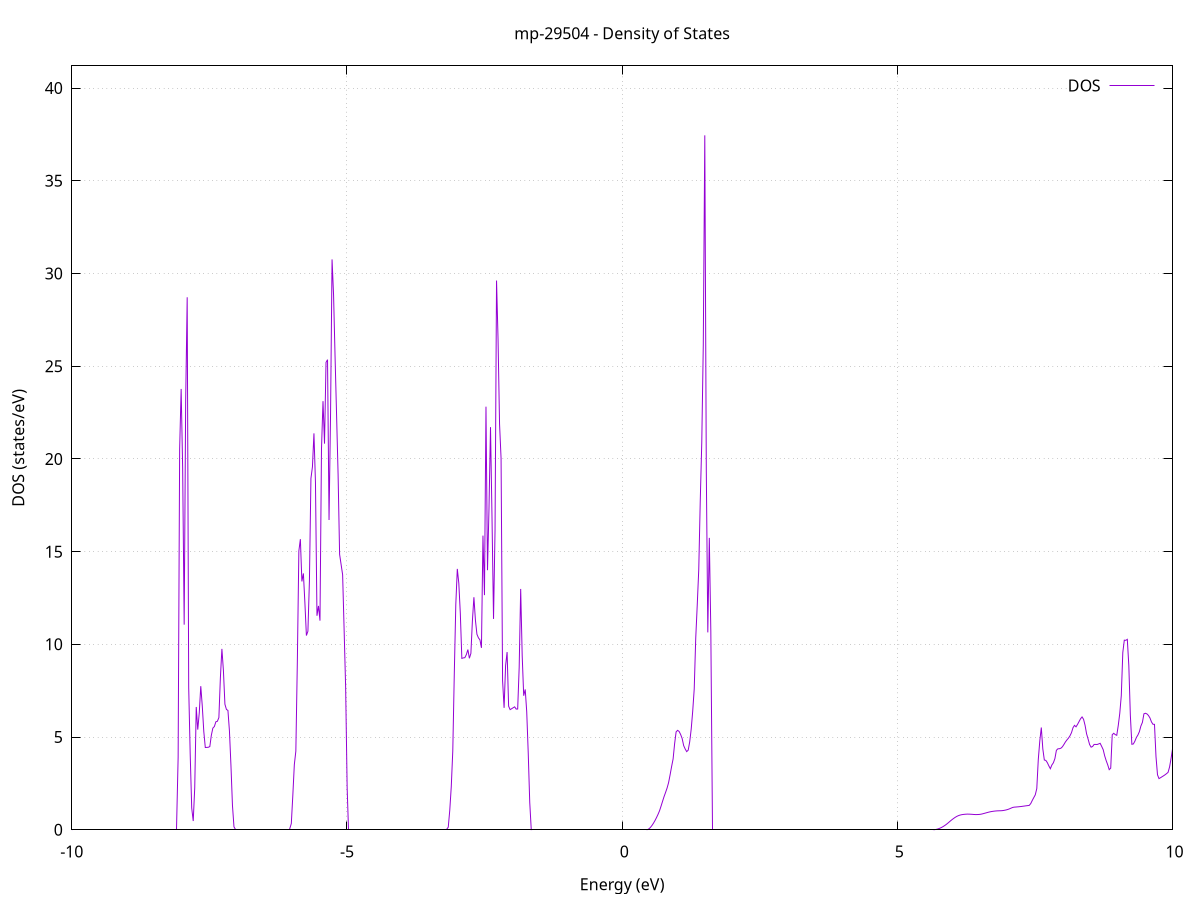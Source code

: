 set title 'mp-29504 - Density of States'
set xlabel 'Energy (eV)'
set ylabel 'DOS (states/eV)'
set grid
set xrange [-10:10]
set yrange [0:41.199]
set xzeroaxis lt -1
set terminal png size 800,600
set output 'mp-29504_dos_gnuplot.png'
plot '-' using 1:2 with lines title 'DOS'
-27.261300 0.000000
-27.233900 0.000000
-27.206500 0.000000
-27.179100 0.000000
-27.151700 0.000000
-27.124200 0.000000
-27.096800 0.000000
-27.069400 0.000000
-27.042000 0.000000
-27.014600 0.000000
-26.987100 0.000000
-26.959700 0.000000
-26.932300 0.000000
-26.904900 0.000000
-26.877500 0.000000
-26.850000 0.000000
-26.822600 0.000000
-26.795200 0.000000
-26.767800 0.000000
-26.740400 0.000000
-26.713000 0.000000
-26.685500 0.000000
-26.658100 0.000000
-26.630700 0.000000
-26.603300 0.000000
-26.575900 0.000000
-26.548400 0.000000
-26.521000 0.000000
-26.493600 0.000000
-26.466200 0.000000
-26.438800 0.000000
-26.411300 0.000000
-26.383900 0.000000
-26.356500 0.000000
-26.329100 0.000000
-26.301700 0.000000
-26.274200 0.000000
-26.246800 0.000000
-26.219400 0.000000
-26.192000 0.000000
-26.164600 0.000000
-26.137100 0.000000
-26.109700 0.000000
-26.082300 0.000000
-26.054900 0.000000
-26.027500 0.000000
-26.000000 0.000000
-25.972600 0.000000
-25.945200 0.000000
-25.917800 0.000000
-25.890400 0.000000
-25.862900 0.000000
-25.835500 0.000000
-25.808100 0.000000
-25.780700 0.000000
-25.753300 0.000000
-25.725800 0.000000
-25.698400 0.000000
-25.671000 0.000000
-25.643600 0.000000
-25.616200 0.000000
-25.588800 0.000000
-25.561300 0.000000
-25.533900 0.000000
-25.506500 0.000000
-25.479100 0.000000
-25.451700 0.000000
-25.424200 0.000000
-25.396800 0.000000
-25.369400 0.000000
-25.342000 0.000000
-25.314600 0.000000
-25.287100 0.000000
-25.259700 0.000000
-25.232300 0.000000
-25.204900 0.000000
-25.177500 0.000000
-25.150000 0.000000
-25.122600 0.000000
-25.095200 0.000000
-25.067800 0.000000
-25.040400 0.000000
-25.012900 0.000000
-24.985500 0.000000
-24.958100 0.000000
-24.930700 0.000000
-24.903300 0.000000
-24.875800 0.000000
-24.848400 0.000000
-24.821000 0.000000
-24.793600 0.000000
-24.766200 0.407800
-24.738700 28.800700
-24.711300 38.440000
-24.683900 45.763000
-24.656500 110.492500
-24.629100 29.122000
-24.601700 0.000000
-24.574200 0.000000
-24.546800 0.000000
-24.519400 0.000000
-24.492000 0.000000
-24.464600 0.000000
-24.437100 0.000000
-24.409700 0.000000
-24.382300 0.000000
-24.354900 0.000000
-24.327500 0.000000
-24.300000 0.000000
-24.272600 0.000000
-24.245200 0.000000
-24.217800 0.000000
-24.190400 0.000000
-24.162900 0.000000
-24.135500 0.000000
-24.108100 0.000000
-24.080700 0.000000
-24.053300 0.000000
-24.025800 0.000000
-23.998400 0.000000
-23.971000 0.000000
-23.943600 0.000000
-23.916200 0.000000
-23.888700 0.000000
-23.861300 0.000000
-23.833900 0.000000
-23.806500 0.000000
-23.779100 0.000000
-23.751600 0.000000
-23.724200 0.000000
-23.696800 0.000000
-23.669400 0.000000
-23.642000 0.000000
-23.614600 0.000000
-23.587100 0.000000
-23.559700 0.000000
-23.532300 0.000000
-23.504900 0.000000
-23.477500 0.000000
-23.450000 0.000000
-23.422600 0.000000
-23.395200 0.000000
-23.367800 0.000000
-23.340400 0.000000
-23.312900 0.000000
-23.285500 0.000000
-23.258100 0.000000
-23.230700 0.000000
-23.203300 0.000000
-23.175800 0.000000
-23.148400 0.000000
-23.121000 0.000000
-23.093600 0.000000
-23.066200 0.000000
-23.038700 0.000000
-23.011300 0.000000
-22.983900 0.000000
-22.956500 0.000000
-22.929100 0.000000
-22.901600 0.000000
-22.874200 0.000000
-22.846800 0.000000
-22.819400 0.000000
-22.792000 0.000000
-22.764500 0.000000
-22.737100 0.000000
-22.709700 0.000000
-22.682300 0.000000
-22.654900 0.000000
-22.627400 0.000000
-22.600000 0.000000
-22.572600 0.000000
-22.545200 0.000000
-22.517800 0.000000
-22.490400 0.000000
-22.462900 0.000000
-22.435500 0.000000
-22.408100 0.000000
-22.380700 0.000000
-22.353300 0.000000
-22.325800 0.000000
-22.298400 0.000000
-22.271000 0.000000
-22.243600 0.000000
-22.216200 0.000000
-22.188700 0.000000
-22.161300 0.000000
-22.133900 0.000000
-22.106500 0.000000
-22.079100 0.000000
-22.051600 0.000000
-22.024200 0.000000
-21.996800 0.000000
-21.969400 0.000000
-21.942000 0.000000
-21.914500 0.000000
-21.887100 0.000000
-21.859700 0.000000
-21.832300 0.000000
-21.804900 0.000000
-21.777400 0.000000
-21.750000 0.000000
-21.722600 0.000000
-21.695200 0.000000
-21.667800 0.000000
-21.640300 0.000000
-21.612900 0.000000
-21.585500 0.000000
-21.558100 0.000000
-21.530700 0.000000
-21.503300 0.000000
-21.475800 0.000000
-21.448400 0.000000
-21.421000 0.000000
-21.393600 0.000000
-21.366200 0.000000
-21.338700 0.000000
-21.311300 0.000000
-21.283900 0.000000
-21.256500 0.000000
-21.229100 0.000000
-21.201600 0.000000
-21.174200 0.000000
-21.146800 0.000000
-21.119400 0.000000
-21.092000 0.000000
-21.064500 0.000000
-21.037100 0.000000
-21.009700 0.000000
-20.982300 0.000000
-20.954900 0.000000
-20.927400 0.000000
-20.900000 0.000000
-20.872600 0.000000
-20.845200 0.000000
-20.817800 0.000000
-20.790300 0.000000
-20.762900 0.000000
-20.735500 0.000000
-20.708100 0.000000
-20.680700 0.000000
-20.653200 0.000000
-20.625800 0.000000
-20.598400 0.000000
-20.571000 0.000000
-20.543600 0.000000
-20.516200 0.000000
-20.488700 0.000000
-20.461300 0.000000
-20.433900 0.000000
-20.406500 0.000000
-20.379100 0.000000
-20.351600 0.000000
-20.324200 0.000000
-20.296800 0.000000
-20.269400 0.000000
-20.242000 0.000000
-20.214500 0.000000
-20.187100 0.000000
-20.159700 0.000000
-20.132300 0.000000
-20.104900 0.000000
-20.077400 0.000000
-20.050000 0.000000
-20.022600 0.000000
-19.995200 0.000000
-19.967800 0.000000
-19.940300 0.000000
-19.912900 0.000000
-19.885500 0.000000
-19.858100 0.000000
-19.830700 0.000000
-19.803200 0.000000
-19.775800 0.000000
-19.748400 0.000000
-19.721000 0.000000
-19.693600 0.000000
-19.666100 0.000000
-19.638700 0.000000
-19.611300 0.000000
-19.583900 0.000000
-19.556500 0.000000
-19.529000 0.000000
-19.501600 0.000000
-19.474200 0.000000
-19.446800 0.000000
-19.419400 0.000000
-19.392000 0.000000
-19.364500 0.000000
-19.337100 0.000000
-19.309700 0.000000
-19.282300 0.000000
-19.254900 0.000000
-19.227400 0.000000
-19.200000 0.000000
-19.172600 0.000000
-19.145200 0.000000
-19.117800 0.000000
-19.090300 0.000000
-19.062900 0.000000
-19.035500 0.000000
-19.008100 0.000000
-18.980700 0.000000
-18.953200 0.000000
-18.925800 0.000000
-18.898400 0.000000
-18.871000 0.000000
-18.843600 0.000000
-18.816100 0.000000
-18.788700 0.000000
-18.761300 0.000000
-18.733900 0.000000
-18.706500 0.000000
-18.679000 0.000000
-18.651600 0.000000
-18.624200 0.000000
-18.596800 0.000000
-18.569400 0.000000
-18.541900 0.000000
-18.514500 0.000000
-18.487100 0.000000
-18.459700 0.000000
-18.432300 0.000000
-18.404900 0.000000
-18.377400 0.000000
-18.350000 0.000000
-18.322600 0.000000
-18.295200 0.000000
-18.267800 0.000000
-18.240300 0.000000
-18.212900 0.000000
-18.185500 0.000000
-18.158100 0.000000
-18.130700 0.000000
-18.103200 0.000000
-18.075800 0.000000
-18.048400 0.000000
-18.021000 0.000000
-17.993600 0.000000
-17.966100 0.000000
-17.938700 0.000000
-17.911300 0.000000
-17.883900 0.000000
-17.856500 0.000000
-17.829000 0.000000
-17.801600 0.000000
-17.774200 0.000000
-17.746800 0.000000
-17.719400 0.000000
-17.691900 0.000000
-17.664500 0.000000
-17.637100 0.000000
-17.609700 0.000000
-17.582300 0.000000
-17.554800 0.000000
-17.527400 0.000000
-17.500000 0.000000
-17.472600 0.000000
-17.445200 0.000000
-17.417800 0.000000
-17.390300 0.000000
-17.362900 0.000000
-17.335500 0.000000
-17.308100 0.000000
-17.280700 0.000000
-17.253200 0.000000
-17.225800 0.000000
-17.198400 0.000000
-17.171000 0.000000
-17.143600 0.000000
-17.116100 0.000000
-17.088700 0.000000
-17.061300 0.000000
-17.033900 0.000000
-17.006500 0.000000
-16.979000 0.000000
-16.951600 0.000000
-16.924200 0.000000
-16.896800 0.000000
-16.869400 0.000000
-16.841900 0.000000
-16.814500 0.000000
-16.787100 0.000000
-16.759700 0.000000
-16.732300 0.000000
-16.704800 0.000000
-16.677400 0.000000
-16.650000 0.000000
-16.622600 0.000000
-16.595200 0.000000
-16.567700 0.000000
-16.540300 0.000000
-16.512900 0.000000
-16.485500 0.000000
-16.458100 0.000000
-16.430600 0.000000
-16.403200 0.000000
-16.375800 0.000000
-16.348400 0.205300
-16.321000 6.346200
-16.293600 9.664800
-16.266100 10.270600
-16.238700 12.374700
-16.211300 10.178300
-16.183900 6.364500
-16.156500 6.366700
-16.129000 6.369200
-16.101600 6.299400
-16.074200 5.542700
-16.046800 5.206500
-16.019400 4.388700
-15.991900 4.229400
-15.964500 4.229600
-15.937100 4.229800
-15.909700 4.230100
-15.882300 4.230400
-15.854800 4.230800
-15.827400 7.922100
-15.800000 12.500700
-15.772600 12.086200
-15.745200 2.434700
-15.717700 0.000000
-15.690300 0.000000
-15.662900 0.000000
-15.635500 0.000000
-15.608100 0.000000
-15.580600 0.000000
-15.553200 0.000000
-15.525800 0.000000
-15.498400 3.392300
-15.471000 5.231700
-15.443500 13.845700
-15.416100 3.769900
-15.388700 3.769800
-15.361300 3.769700
-15.333900 3.769700
-15.306500 3.769800
-15.279000 3.769900
-15.251600 3.770100
-15.224200 3.770400
-15.196800 3.770700
-15.169400 4.443600
-15.141900 5.196000
-15.114500 5.196100
-15.087100 5.196300
-15.059700 5.196500
-15.032300 5.196900
-15.004800 5.197300
-14.977400 5.197800
-14.950000 9.209700
-14.922600 14.258600
-14.895200 14.249200
-14.867700 7.904300
-14.840300 0.033400
-14.812900 0.000000
-14.785500 0.000000
-14.758100 0.000000
-14.730600 0.000000
-14.703200 0.000000
-14.675800 0.000000
-14.648400 0.000000
-14.621000 0.000000
-14.593500 0.000000
-14.566100 0.000000
-14.538700 0.000000
-14.511300 0.000000
-14.483900 0.000000
-14.456400 0.000000
-14.429000 0.000000
-14.401600 0.000000
-14.374200 0.000000
-14.346800 0.000000
-14.319400 0.000000
-14.291900 0.000000
-14.264500 0.000000
-14.237100 0.000000
-14.209700 0.000000
-14.182300 0.000000
-14.154800 0.000000
-14.127400 0.000000
-14.100000 0.000000
-14.072600 0.000000
-14.045200 0.000000
-14.017700 0.000000
-13.990300 0.000000
-13.962900 0.000000
-13.935500 0.000000
-13.908100 0.000000
-13.880600 0.000000
-13.853200 0.000000
-13.825800 0.000000
-13.798400 0.000000
-13.771000 0.000000
-13.743500 0.000000
-13.716100 0.000000
-13.688700 0.000000
-13.661300 0.000000
-13.633900 0.000000
-13.606400 0.000000
-13.579000 0.000000
-13.551600 0.000000
-13.524200 0.000000
-13.496800 0.000000
-13.469300 0.000000
-13.441900 0.000000
-13.414500 0.000000
-13.387100 0.000000
-13.359700 0.000000
-13.332200 0.000000
-13.304800 0.000000
-13.277400 0.000000
-13.250000 0.000000
-13.222600 0.000000
-13.195200 0.000000
-13.167700 0.000000
-13.140300 0.000000
-13.112900 0.000000
-13.085500 0.000000
-13.058100 0.000000
-13.030600 0.000000
-13.003200 0.000000
-12.975800 0.000000
-12.948400 0.000000
-12.921000 0.000000
-12.893500 0.000000
-12.866100 0.000000
-12.838700 0.000000
-12.811300 0.000000
-12.783900 0.000000
-12.756400 0.000000
-12.729000 0.000000
-12.701600 0.000000
-12.674200 0.000000
-12.646800 0.000000
-12.619300 0.000000
-12.591900 0.000000
-12.564500 0.000000
-12.537100 0.000000
-12.509700 0.000000
-12.482200 0.000000
-12.454800 0.000000
-12.427400 0.000000
-12.400000 0.000000
-12.372600 0.000000
-12.345100 0.000000
-12.317700 0.000000
-12.290300 0.000000
-12.262900 0.000000
-12.235500 0.000000
-12.208100 0.000000
-12.180600 0.000000
-12.153200 0.000000
-12.125800 0.000000
-12.098400 0.000000
-12.071000 0.000000
-12.043500 0.000000
-12.016100 0.000000
-11.988700 0.000000
-11.961300 0.000000
-11.933900 0.000000
-11.906400 0.000000
-11.879000 0.000000
-11.851600 0.000000
-11.824200 0.000000
-11.796800 0.000000
-11.769300 0.000000
-11.741900 0.000000
-11.714500 0.000000
-11.687100 0.000000
-11.659700 0.000000
-11.632200 0.000000
-11.604800 0.000000
-11.577400 0.000000
-11.550000 0.000000
-11.522600 0.000000
-11.495100 0.000000
-11.467700 0.000000
-11.440300 0.000000
-11.412900 0.000000
-11.385500 0.000000
-11.358000 0.000000
-11.330600 0.000000
-11.303200 0.000000
-11.275800 0.000000
-11.248400 0.000000
-11.220900 0.000000
-11.193500 0.000000
-11.166100 0.000000
-11.138700 0.000000
-11.111300 0.000000
-11.083900 0.000000
-11.056400 0.000000
-11.029000 0.000000
-11.001600 0.000000
-10.974200 0.000000
-10.946800 0.000000
-10.919300 0.000000
-10.891900 0.000000
-10.864500 0.000000
-10.837100 0.000000
-10.809700 0.000000
-10.782200 0.000000
-10.754800 0.000000
-10.727400 0.000000
-10.700000 0.000000
-10.672600 0.000000
-10.645100 0.000000
-10.617700 0.000000
-10.590300 0.000000
-10.562900 0.000000
-10.535500 0.000000
-10.508000 0.000000
-10.480600 0.000000
-10.453200 0.000000
-10.425800 0.000000
-10.398400 0.000000
-10.370900 0.000000
-10.343500 0.000000
-10.316100 0.000000
-10.288700 0.000000
-10.261300 0.000000
-10.233800 0.000000
-10.206400 0.000000
-10.179000 0.000000
-10.151600 0.000000
-10.124200 0.000000
-10.096800 0.000000
-10.069300 0.000000
-10.041900 0.000000
-10.014500 0.000000
-9.987100 0.000000
-9.959700 0.000000
-9.932200 0.000000
-9.904800 0.000000
-9.877400 0.000000
-9.850000 0.000000
-9.822600 0.000000
-9.795100 0.000000
-9.767700 0.000000
-9.740300 0.000000
-9.712900 0.000000
-9.685500 0.000000
-9.658000 0.000000
-9.630600 0.000000
-9.603200 0.000000
-9.575800 0.000000
-9.548400 0.000000
-9.520900 0.000000
-9.493500 0.000000
-9.466100 0.000000
-9.438700 0.000000
-9.411300 0.000000
-9.383800 0.000000
-9.356400 0.000000
-9.329000 0.000000
-9.301600 0.000000
-9.274200 0.000000
-9.246700 0.000000
-9.219300 0.000000
-9.191900 0.000000
-9.164500 0.000000
-9.137100 0.000000
-9.109700 0.000000
-9.082200 0.000000
-9.054800 0.000000
-9.027400 0.000000
-9.000000 0.000000
-8.972600 0.000000
-8.945100 0.000000
-8.917700 0.000000
-8.890300 0.000000
-8.862900 0.000000
-8.835500 0.000000
-8.808000 0.000000
-8.780600 0.000000
-8.753200 0.000000
-8.725800 0.000000
-8.698400 0.000000
-8.670900 0.000000
-8.643500 0.000000
-8.616100 0.000000
-8.588700 0.000000
-8.561300 0.000000
-8.533800 0.000000
-8.506400 0.000000
-8.479000 0.000000
-8.451600 0.000000
-8.424200 0.000000
-8.396700 0.000000
-8.369300 0.000000
-8.341900 0.000000
-8.314500 0.000000
-8.287100 0.000000
-8.259600 0.000000
-8.232200 0.000000
-8.204800 0.000000
-8.177400 0.000000
-8.150000 0.000000
-8.122500 0.000000
-8.095100 0.000000
-8.067700 3.915100
-8.040300 20.538100
-8.012900 23.773600
-7.985500 19.490500
-7.958000 11.062100
-7.930600 23.151500
-7.903200 28.720300
-7.875800 7.674200
-7.848400 4.062300
-7.820900 1.169700
-7.793500 0.472900
-7.766100 2.274000
-7.738700 6.622400
-7.711300 5.400100
-7.683800 6.305900
-7.656400 7.746700
-7.629000 6.669100
-7.601600 5.302200
-7.574200 4.436900
-7.546700 4.442500
-7.519300 4.449500
-7.491900 4.489700
-7.464500 5.093400
-7.437100 5.480700
-7.409600 5.568400
-7.382200 5.823300
-7.354800 5.850700
-7.327400 6.050100
-7.300000 8.200100
-7.272500 9.755600
-7.245100 8.589700
-7.217700 6.770300
-7.190300 6.491500
-7.162900 6.436500
-7.135400 5.323300
-7.108000 3.468500
-7.080600 1.309400
-7.053200 0.159200
-7.025800 0.000000
-6.998400 0.000000
-6.970900 0.000000
-6.943500 0.000000
-6.916100 0.000000
-6.888700 0.000000
-6.861300 0.000000
-6.833800 0.000000
-6.806400 0.000000
-6.779000 0.000000
-6.751600 0.000000
-6.724200 0.000000
-6.696700 0.000000
-6.669300 0.000000
-6.641900 0.000000
-6.614500 0.000000
-6.587100 0.000000
-6.559600 0.000000
-6.532200 0.000000
-6.504800 0.000000
-6.477400 0.000000
-6.450000 0.000000
-6.422500 0.000000
-6.395100 0.000000
-6.367700 0.000000
-6.340300 0.000000
-6.312900 0.000000
-6.285400 0.000000
-6.258000 0.000000
-6.230600 0.000000
-6.203200 0.000000
-6.175800 0.000000
-6.148300 0.000000
-6.120900 0.000000
-6.093500 0.000000
-6.066100 0.000000
-6.038700 0.000000
-6.011300 0.335500
-5.983800 1.860100
-5.956400 3.514900
-5.929000 4.237400
-5.901600 9.071800
-5.874200 15.032100
-5.846700 15.674100
-5.819300 13.393900
-5.791900 13.826400
-5.764500 12.243900
-5.737100 10.475100
-5.709600 10.707900
-5.682200 13.422500
-5.654800 18.949300
-5.627400 19.570500
-5.600000 21.380200
-5.572500 18.732200
-5.545100 11.542000
-5.517700 12.073000
-5.490300 11.277700
-5.462900 20.544000
-5.435400 23.117800
-5.408000 20.825100
-5.380600 25.207600
-5.353200 25.353800
-5.325800 16.706400
-5.298300 22.433000
-5.270900 30.762300
-5.243500 28.845000
-5.216100 25.490100
-5.188700 22.361000
-5.161200 19.155700
-5.133800 14.851200
-5.106400 14.304400
-5.079000 13.756100
-5.051600 10.776100
-5.024100 7.673800
-4.996700 2.261400
-4.969300 0.000000
-4.941900 0.000000
-4.914500 0.000000
-4.887100 0.000000
-4.859600 0.000000
-4.832200 0.000000
-4.804800 0.000000
-4.777400 0.000000
-4.750000 0.000000
-4.722500 0.000000
-4.695100 0.000000
-4.667700 0.000000
-4.640300 0.000000
-4.612900 0.000000
-4.585400 0.000000
-4.558000 0.000000
-4.530600 0.000000
-4.503200 0.000000
-4.475800 0.000000
-4.448300 0.000000
-4.420900 0.000000
-4.393500 0.000000
-4.366100 0.000000
-4.338700 0.000000
-4.311200 0.000000
-4.283800 0.000000
-4.256400 0.000000
-4.229000 0.000000
-4.201600 0.000000
-4.174100 0.000000
-4.146700 0.000000
-4.119300 0.000000
-4.091900 0.000000
-4.064500 0.000000
-4.037000 0.000000
-4.009600 0.000000
-3.982200 0.000000
-3.954800 0.000000
-3.927400 0.000000
-3.900000 0.000000
-3.872500 0.000000
-3.845100 0.000000
-3.817700 0.000000
-3.790300 0.000000
-3.762900 0.000000
-3.735400 0.000000
-3.708000 0.000000
-3.680600 0.000000
-3.653200 0.000000
-3.625800 0.000000
-3.598300 0.000000
-3.570900 0.000000
-3.543500 0.000000
-3.516100 0.000000
-3.488700 0.000000
-3.461200 0.000000
-3.433800 0.000000
-3.406400 0.000000
-3.379000 0.000000
-3.351600 0.000000
-3.324100 0.000000
-3.296700 0.000000
-3.269300 0.000000
-3.241900 0.000000
-3.214500 0.000000
-3.187000 0.000000
-3.159600 0.139900
-3.132200 1.050200
-3.104800 2.330800
-3.077400 4.244800
-3.049900 8.411900
-3.022500 12.158100
-2.995100 14.069900
-2.967700 13.290100
-2.940300 11.671900
-2.912900 9.243600
-2.885400 9.269600
-2.858000 9.282200
-2.830600 9.449700
-2.803200 9.718300
-2.775800 9.247700
-2.748300 9.512300
-2.720900 11.262800
-2.693500 12.542900
-2.666100 11.308300
-2.638700 10.545600
-2.611200 10.351300
-2.583800 10.242800
-2.556400 9.811300
-2.529000 15.865200
-2.501600 12.653700
-2.474100 22.820600
-2.446700 13.998600
-2.419300 17.336400
-2.391900 21.715700
-2.364500 16.811200
-2.337000 11.371900
-2.309600 16.161300
-2.282200 29.621100
-2.254800 26.451200
-2.227400 21.875900
-2.199900 20.027800
-2.172500 8.041700
-2.145100 6.577100
-2.117700 8.855300
-2.090300 9.584400
-2.062800 6.666800
-2.035400 6.479000
-2.008000 6.529000
-1.980600 6.580700
-1.953200 6.630000
-1.925700 6.509600
-1.898300 6.513100
-1.870900 8.752600
-1.843500 12.987100
-1.816100 9.385900
-1.788700 7.229300
-1.761200 7.569400
-1.733800 6.365900
-1.706400 4.142400
-1.679000 1.478800
-1.651600 0.007500
-1.624100 0.000000
-1.596700 0.000000
-1.569300 0.000000
-1.541900 0.000000
-1.514500 0.000000
-1.487000 0.000000
-1.459600 0.000000
-1.432200 0.000000
-1.404800 0.000000
-1.377400 0.000000
-1.349900 0.000000
-1.322500 0.000000
-1.295100 0.000000
-1.267700 0.000000
-1.240300 0.000000
-1.212800 0.000000
-1.185400 0.000000
-1.158000 0.000000
-1.130600 0.000000
-1.103200 0.000000
-1.075700 0.000000
-1.048300 0.000000
-1.020900 0.000000
-0.993500 0.000000
-0.966100 0.000000
-0.938600 0.000000
-0.911200 0.000000
-0.883800 0.000000
-0.856400 0.000000
-0.829000 0.000000
-0.801600 0.000000
-0.774100 0.000000
-0.746700 0.000000
-0.719300 0.000000
-0.691900 0.000000
-0.664500 0.000000
-0.637000 0.000000
-0.609600 0.000000
-0.582200 0.000000
-0.554800 0.000000
-0.527400 0.000000
-0.499900 0.000000
-0.472500 0.000000
-0.445100 0.000000
-0.417700 0.000000
-0.390300 0.000000
-0.362800 0.000000
-0.335400 0.000000
-0.308000 0.000000
-0.280600 0.000000
-0.253200 0.000000
-0.225700 0.000000
-0.198300 0.000000
-0.170900 0.000000
-0.143500 0.000000
-0.116100 0.000000
-0.088600 0.000000
-0.061200 0.000000
-0.033800 0.000000
-0.006400 0.000000
0.021000 0.000000
0.048500 0.000000
0.075900 0.000000
0.103300 0.000000
0.130700 0.000000
0.158100 0.000000
0.185500 0.000000
0.213000 0.000000
0.240400 0.000000
0.267800 0.000000
0.295200 0.000000
0.322600 0.000000
0.350100 0.000000
0.377500 0.000000
0.404900 0.000000
0.432300 0.000000
0.459700 0.008900
0.487200 0.051400
0.514600 0.129000
0.542000 0.233200
0.569400 0.356100
0.596800 0.497800
0.624300 0.657200
0.651700 0.830200
0.679100 1.021700
0.706500 1.269400
0.733900 1.531400
0.761400 1.787000
0.788800 2.011400
0.816200 2.247500
0.843600 2.539600
0.871000 2.957800
0.898500 3.405600
0.925900 3.819800
0.953300 4.638400
0.980700 5.281300
1.008100 5.363000
1.035600 5.301000
1.063000 5.137900
1.090400 4.920500
1.117800 4.540500
1.145200 4.358600
1.172700 4.215100
1.200100 4.292800
1.227500 4.741500
1.254900 5.429100
1.282300 6.403400
1.309700 7.590700
1.337200 10.340100
1.364600 12.127900
1.392000 14.031700
1.419400 17.753800
1.446800 20.889700
1.474300 26.122900
1.501700 37.454000
1.529100 19.400000
1.556500 10.645100
1.583900 15.742400
1.611400 10.698200
1.638800 0.000000
1.666200 0.000000
1.693600 0.000000
1.721000 0.000000
1.748500 0.000000
1.775900 0.000000
1.803300 0.000000
1.830700 0.000000
1.858100 0.000000
1.885600 0.000000
1.913000 0.000000
1.940400 0.000000
1.967800 0.000000
1.995200 0.000000
2.022700 0.000000
2.050100 0.000000
2.077500 0.000000
2.104900 0.000000
2.132300 0.000000
2.159800 0.000000
2.187200 0.000000
2.214600 0.000000
2.242000 0.000000
2.269400 0.000000
2.296800 0.000000
2.324300 0.000000
2.351700 0.000000
2.379100 0.000000
2.406500 0.000000
2.433900 0.000000
2.461400 0.000000
2.488800 0.000000
2.516200 0.000000
2.543600 0.000000
2.571000 0.000000
2.598500 0.000000
2.625900 0.000000
2.653300 0.000000
2.680700 0.000000
2.708100 0.000000
2.735600 0.000000
2.763000 0.000000
2.790400 0.000000
2.817800 0.000000
2.845200 0.000000
2.872700 0.000000
2.900100 0.000000
2.927500 0.000000
2.954900 0.000000
2.982300 0.000000
3.009800 0.000000
3.037200 0.000000
3.064600 0.000000
3.092000 0.000000
3.119400 0.000000
3.146900 0.000000
3.174300 0.000000
3.201700 0.000000
3.229100 0.000000
3.256500 0.000000
3.284000 0.000000
3.311400 0.000000
3.338800 0.000000
3.366200 0.000000
3.393600 0.000000
3.421000 0.000000
3.448500 0.000000
3.475900 0.000000
3.503300 0.000000
3.530700 0.000000
3.558100 0.000000
3.585600 0.000000
3.613000 0.000000
3.640400 0.000000
3.667800 0.000000
3.695200 0.000000
3.722700 0.000000
3.750100 0.000000
3.777500 0.000000
3.804900 0.000000
3.832300 0.000000
3.859800 0.000000
3.887200 0.000000
3.914600 0.000000
3.942000 0.000000
3.969400 0.000000
3.996900 0.000000
4.024300 0.000000
4.051700 0.000000
4.079100 0.000000
4.106500 0.000000
4.134000 0.000000
4.161400 0.000000
4.188800 0.000000
4.216200 0.000000
4.243600 0.000000
4.271100 0.000000
4.298500 0.000000
4.325900 0.000000
4.353300 0.000000
4.380700 0.000000
4.408100 0.000000
4.435600 0.000000
4.463000 0.000000
4.490400 0.000000
4.517800 0.000000
4.545200 0.000000
4.572700 0.000000
4.600100 0.000000
4.627500 0.000000
4.654900 0.000000
4.682300 0.000000
4.709800 0.000000
4.737200 0.000000
4.764600 0.000000
4.792000 0.000000
4.819400 0.000000
4.846900 0.000000
4.874300 0.000000
4.901700 0.000000
4.929100 0.000000
4.956500 0.000000
4.984000 0.000000
5.011400 0.000000
5.038800 0.000000
5.066200 0.000000
5.093600 0.000000
5.121100 0.000000
5.148500 0.000000
5.175900 0.000000
5.203300 0.000000
5.230700 0.000000
5.258200 0.000000
5.285600 0.000000
5.313000 0.000000
5.340400 0.000000
5.367800 0.000000
5.395200 0.000000
5.422700 0.000000
5.450100 0.000000
5.477500 0.000000
5.504900 0.000000
5.532300 0.000000
5.559800 0.000000
5.587200 0.000000
5.614600 0.000000
5.642000 0.000000
5.669400 0.004000
5.696900 0.015100
5.724300 0.033400
5.751700 0.058800
5.779100 0.091400
5.806500 0.131000
5.834000 0.177000
5.861400 0.229300
5.888800 0.287900
5.916200 0.352900
5.943600 0.422700
5.971100 0.492200
5.998500 0.557300
6.025900 0.618000
6.053300 0.673900
6.080700 0.722000
6.108200 0.760300
6.135600 0.788900
6.163000 0.809600
6.190400 0.823600
6.217800 0.833400
6.245300 0.840300
6.272700 0.844200
6.300100 0.843100
6.327500 0.838800
6.354900 0.834000
6.382400 0.826700
6.409800 0.822000
6.437200 0.820600
6.464600 0.822500
6.492000 0.828300
6.519400 0.840100
6.546900 0.858200
6.574300 0.880400
6.601700 0.902800
6.629100 0.925400
6.656500 0.947600
6.684000 0.967000
6.711400 0.983200
6.738800 0.996500
6.766200 1.007300
6.793600 1.015400
6.821100 1.021000
6.848500 1.024100
6.875900 1.026300
6.903300 1.030700
6.930700 1.042700
6.958200 1.058000
6.985600 1.076900
7.013000 1.100900
7.040400 1.132500
7.067800 1.168200
7.095300 1.203900
7.122700 1.220200
7.150100 1.226300
7.177500 1.233200
7.204900 1.241100
7.232400 1.249800
7.259800 1.259700
7.287200 1.271300
7.314600 1.282700
7.342000 1.293800
7.369500 1.304600
7.396900 1.315100
7.424300 1.413500
7.451700 1.580300
7.479100 1.733400
7.506500 1.883100
7.534000 2.222000
7.561400 3.790100
7.588800 4.792700
7.616200 5.514500
7.643600 4.364500
7.671100 3.763000
7.698500 3.741300
7.725900 3.619500
7.753300 3.446400
7.780700 3.293500
7.808200 3.493800
7.835600 3.613000
7.863000 3.836700
7.890400 4.285200
7.917800 4.367400
7.945300 4.371800
7.972700 4.399900
8.000100 4.477600
8.027500 4.602600
8.054900 4.739500
8.082400 4.848300
8.109800 4.944300
8.137200 5.067400
8.164600 5.236100
8.192000 5.503200
8.219500 5.631900
8.246900 5.552800
8.274300 5.682200
8.301700 5.835000
8.329100 5.985700
8.356600 6.086200
8.384000 5.958000
8.411400 5.633200
8.438800 5.176100
8.466200 4.896900
8.493600 4.598100
8.521100 4.455800
8.548500 4.491300
8.575900 4.603600
8.603300 4.603500
8.630700 4.599100
8.658200 4.630300
8.685600 4.662800
8.713000 4.497100
8.740400 4.323400
8.767800 3.986700
8.795300 3.726200
8.822700 3.505000
8.850100 3.243500
8.877500 3.325300
8.904900 5.126000
8.932400 5.203500
8.959800 5.132200
8.987200 5.095000
9.014600 5.626900
9.042000 6.280000
9.069500 7.235200
9.096900 9.559100
9.124300 10.225800
9.151700 10.218000
9.179100 10.269700
9.206600 8.844800
9.234000 6.183500
9.261400 4.611900
9.288800 4.628200
9.316200 4.775200
9.343700 4.978100
9.371100 5.109700
9.398500 5.293500
9.425900 5.597000
9.453300 5.792700
9.480800 6.254000
9.508200 6.284000
9.535600 6.249000
9.563000 6.165400
9.590400 6.032200
9.617800 5.817200
9.645300 5.688500
9.672700 5.686400
9.700100 3.946800
9.727500 2.964800
9.754900 2.759400
9.782400 2.807600
9.809800 2.859800
9.837200 2.910800
9.864600 2.965700
9.892000 3.027900
9.919500 3.097400
9.946900 3.389300
9.974300 3.851400
10.001700 4.383200
10.029100 5.241400
10.056600 5.894100
10.084000 5.024900
10.111400 4.655300
10.138800 4.463600
10.166200 4.198900
10.193700 3.929300
10.221100 3.760900
10.248500 3.615600
10.275900 3.440000
10.303300 3.162000
10.330800 2.960300
10.358200 2.874300
10.385600 2.911000
10.413000 2.931000
10.440400 3.354200
10.467900 2.335500
10.495300 2.333500
10.522700 2.506300
10.550100 2.699600
10.577500 2.990200
10.604900 3.354800
10.632400 3.691900
10.659800 4.189200
10.687200 5.387000
10.714600 6.247300
10.742000 5.625100
10.769500 4.532300
10.796900 4.402000
10.824300 5.344100
10.851700 5.258400
10.879100 4.894700
10.906600 4.567000
10.934000 4.469600
10.961400 4.463500
10.988800 4.495600
11.016200 4.178700
11.043700 3.787100
11.071100 3.745900
11.098500 3.909100
11.125900 4.193100
11.153300 4.615200
11.180800 5.082500
11.208200 5.540200
11.235600 5.960100
11.263000 5.733100
11.290400 5.985800
11.317900 6.466800
11.345300 6.877700
11.372700 7.013700
11.400100 6.625900
11.427500 7.131300
11.455000 6.667000
11.482400 6.457700
11.509800 6.426800
11.537200 6.573400
11.564600 6.900100
11.592000 7.371600
11.619500 7.876300
11.646900 8.429000
11.674300 8.529000
11.701700 8.405700
11.729100 7.889500
11.756600 7.590500
11.784000 6.356000
11.811400 5.667200
11.838800 5.723000
11.866200 6.092000
11.893700 6.462200
11.921100 6.545500
11.948500 6.196700
11.975900 5.671700
12.003300 5.131000
12.030800 4.805000
12.058200 4.545500
12.085600 4.249500
12.113000 3.947500
12.140400 3.701800
12.167900 3.537800
12.195300 3.423000
12.222700 3.282200
12.250100 3.147900
12.277500 3.041400
12.305000 3.338100
12.332400 8.021500
12.359800 2.909600
12.387200 2.972200
12.414600 3.145300
12.442100 3.552200
12.469500 4.384100
12.496900 5.028500
12.524300 5.514800
12.551700 5.406500
12.579200 5.255800
12.606600 5.159200
12.634000 5.130600
12.661400 5.195000
12.688800 5.255700
12.716200 5.221800
12.743700 5.307200
12.771100 5.510100
12.798500 5.634200
12.825900 5.693300
12.853300 5.572700
12.880800 5.509500
12.908200 5.352300
12.935600 5.157100
12.963000 5.725900
12.990400 6.769500
13.017900 8.963100
13.045300 7.628500
13.072700 6.657700
13.100100 6.192800
13.127500 5.910300
13.155000 5.518200
13.182400 5.196500
13.209800 4.896100
13.237200 4.501300
13.264600 4.602800
13.292100 5.547400
13.319500 5.599500
13.346900 5.566200
13.374300 5.602600
13.401700 3.986800
13.429200 3.479200
13.456600 3.426800
13.484000 3.693900
13.511400 4.177300
13.538800 3.742300
13.566300 2.710400
13.593700 2.373500
13.621100 2.732300
13.648500 4.180700
13.675900 4.233300
13.703300 4.474100
13.730800 4.556200
13.758200 4.640600
13.785600 4.804700
13.813000 5.067400
13.840400 5.477500
13.867900 5.721900
13.895300 6.034600
13.922700 6.647700
13.950100 7.030300
13.977500 6.722600
14.005000 6.570100
14.032400 6.535300
14.059800 6.568800
14.087200 7.145100
14.114600 8.219200
14.142100 6.703600
14.169500 6.763800
14.196900 6.398500
14.224300 6.037900
14.251700 5.683900
14.279200 5.075700
14.306600 4.671700
14.334000 4.596800
14.361400 5.205800
14.388800 5.425800
14.416300 6.008700
14.443700 8.815900
14.471100 8.718700
14.498500 8.927000
14.525900 8.124800
14.553400 7.195500
14.580800 6.968000
14.608200 6.794800
14.635600 7.153300
14.663000 6.842300
14.690500 6.803900
14.717900 6.750800
14.745300 6.575200
14.772700 6.130700
14.800100 5.512400
14.827500 4.897200
14.855000 6.049300
14.882400 5.686800
14.909800 5.865200
14.937200 5.869100
14.964600 5.952300
14.992100 6.536700
15.019500 6.643100
15.046900 6.868700
15.074300 7.068300
15.101700 6.764000
15.129200 6.523200
15.156600 6.417400
15.184000 6.303800
15.211400 6.450300
15.238800 6.458300
15.266300 7.132400
15.293700 7.187000
15.321100 8.131200
15.348500 6.237100
15.375900 6.946200
15.403400 8.284100
15.430800 7.794600
15.458200 7.233100
15.485600 6.552000
15.513000 5.778600
15.540500 5.439900
15.567900 5.149800
15.595300 4.895500
15.622700 4.724100
15.650100 4.724400
15.677600 4.840200
15.705000 5.026800
15.732400 5.238200
15.759800 5.386800
15.787200 5.463400
15.814600 5.542400
15.842100 5.525300
15.869500 5.635100
15.896900 5.513200
15.924300 5.644900
15.951700 5.827000
15.979200 5.935800
16.006600 6.327700
16.034000 6.597800
16.061400 6.674000
16.088800 6.627200
16.116300 6.867000
16.143700 6.959900
16.171100 6.689400
16.198500 6.318400
16.225900 6.161000
16.253400 6.006200
16.280800 5.877900
16.308200 5.743200
16.335600 5.550900
16.363000 5.402700
16.390500 5.424800
16.417900 5.428300
16.445300 5.158300
16.472700 5.172000
16.500100 5.306600
16.527600 5.406700
16.555000 5.445800
16.582400 5.422100
16.609800 5.528800
16.637200 5.519000
16.664700 6.153600
16.692100 7.052800
16.719500 7.618800
16.746900 7.458200
16.774300 6.874300
16.801700 6.253500
16.829200 5.950200
16.856600 6.130000
16.884000 6.678500
16.911400 7.860700
16.938800 8.141500
16.966300 7.956100
16.993700 7.869000
17.021100 7.758900
17.048500 6.989000
17.075900 6.556300
17.103400 6.469400
17.130800 6.210900
17.158200 5.909700
17.185600 5.471300
17.213000 5.180600
17.240500 4.711600
17.267900 4.699900
17.295300 5.112200
17.322700 4.855700
17.350100 4.896700
17.377600 5.243700
17.405000 5.913800
17.432400 6.709800
17.459800 7.100200
17.487200 7.268700
17.514700 7.668600
17.542100 8.345700
17.569500 8.084900
17.596900 7.524900
17.624300 7.581900
17.651800 7.546600
17.679200 7.259400
17.706600 7.468100
17.734000 7.911000
17.761400 7.761700
17.788900 7.518700
17.816300 7.286400
17.843700 7.172200
17.871100 7.139200
17.898500 6.568600
17.925900 6.226400
17.953400 6.107200
17.980800 5.797900
18.008200 5.763900
18.035600 5.740500
18.063000 5.628100
18.090500 5.415700
18.117900 5.142600
18.145300 4.769500
18.172700 4.581800
18.200100 3.887200
18.227600 3.897100
18.255000 4.561600
18.282400 5.375800
18.309800 6.326700
18.337200 7.388900
18.364700 8.354600
18.392100 7.986300
18.419500 7.405100
18.446900 6.971500
18.474300 6.468000
18.501800 6.066700
18.529200 5.987900
18.556600 6.210000
18.584000 4.757800
18.611400 4.845900
18.638900 4.921100
18.666300 4.888900
18.693700 4.611000
18.721100 4.611400
18.748500 4.790000
18.776000 5.355100
18.803400 4.994500
18.830800 4.132500
18.858200 4.107800
18.885600 4.846200
18.913000 5.795800
18.940500 6.314100
18.967900 6.579600
18.995300 6.521000
19.022700 6.067800
19.050100 5.670200
19.077600 5.028200
19.105000 4.330800
19.132400 4.118200
19.159800 4.042000
19.187200 3.999000
19.214700 4.032800
19.242100 4.147400
19.269500 4.516900
19.296900 4.974300
19.324300 5.868900
19.351800 6.199300
19.379200 6.080900
19.406600 5.943400
19.434000 6.483100
19.461400 6.156900
19.488900 5.430100
19.516300 4.999800
19.543700 4.570400
19.571100 4.599000
19.598500 4.751800
19.626000 4.485200
19.653400 4.591100
19.680800 4.578300
19.708200 4.672800
19.735600 4.787700
19.763100 5.285700
19.790500 5.608900
19.817900 5.716900
19.845300 5.904500
19.872700 5.832300
19.900100 5.567500
19.927600 5.297900
19.955000 5.131300
19.982400 5.074400
20.009800 5.116000
20.037200 5.194600
20.064700 5.686100
20.092100 5.715500
20.119500 5.710600
20.146900 5.966200
20.174300 6.021400
20.201800 6.015200
20.229200 5.924700
20.256600 5.814500
20.284000 5.618300
20.311400 5.439100
20.338900 5.296900
20.366300 5.026500
20.393700 4.807300
20.421100 4.942000
20.448500 5.188600
20.476000 5.634000
20.503400 6.071400
20.530800 6.113500
20.558200 6.227900
20.585600 6.246900
20.613100 6.203100
20.640500 6.152800
20.667900 5.868000
20.695300 5.350400
20.722700 5.110500
20.750200 5.068000
20.777600 5.093900
20.805000 5.193800
20.832400 5.420400
20.859800 5.383600
20.887300 5.529400
20.914700 5.735700
20.942100 5.617200
20.969500 4.815300
20.996900 4.257200
21.024300 3.893700
21.051800 4.664700
21.079200 4.138800
21.106600 3.953800
21.134000 3.862500
21.161400 3.940300
21.188900 4.123600
21.216300 4.459100
21.243700 4.789200
21.271100 5.043900
21.298500 5.243300
21.326000 5.430800
21.353400 5.615600
21.380800 5.835400
21.408200 6.102100
21.435600 7.055400
21.463100 7.151700
21.490500 5.848300
21.517900 5.820700
21.545300 5.725700
21.572700 5.582800
21.600200 5.446900
21.627600 5.328100
21.655000 5.211900
21.682400 5.097100
21.709800 4.882700
21.737300 4.681500
21.764700 4.642700
21.792100 4.680100
21.819500 4.665800
21.846900 4.172800
21.874400 4.198700
21.901800 4.584300
21.929200 5.014900
21.956600 5.128400
21.984000 4.692800
22.011400 5.129900
22.038900 5.513100
22.066300 5.688900
22.093700 5.898200
22.121100 5.490300
22.148500 5.335200
22.176000 5.890300
22.203400 6.558700
22.230800 6.777600
22.258200 6.453800
22.285600 6.428000
22.313100 6.259500
22.340500 6.064700
22.367900 5.808400
22.395300 5.639900
22.422700 5.496900
22.450200 5.576300
22.477600 5.809200
22.505000 6.158300
22.532400 6.597000
22.559800 6.964300
22.587300 7.269800
22.614700 7.707300
22.642100 8.202600
22.669500 8.001300
22.696900 7.407600
22.724400 6.877200
22.751800 6.476700
22.779200 6.101400
22.806600 5.841300
22.834000 5.772300
22.861500 6.032800
22.888900 6.135400
22.916300 6.304400
22.943700 7.151900
22.971100 6.143600
22.998500 5.971100
23.026000 6.102700
23.053400 5.485200
23.080800 5.715100
23.108200 5.867200
23.135600 6.136500
23.163100 6.444500
23.190500 8.742800
23.217900 8.812800
23.245300 8.615900
23.272700 7.670800
23.300200 7.284000
23.327600 6.503300
23.355000 5.112800
23.382400 5.115900
23.409800 5.257600
23.437300 5.483900
23.464700 5.969600
23.492100 6.899200
23.519500 9.156900
23.546900 7.969400
23.574400 6.956500
23.601800 6.367600
23.629200 5.947500
23.656600 5.710300
23.684000 6.004200
23.711500 6.396500
23.738900 6.703800
23.766300 6.764600
23.793700 6.493000
23.821100 6.574200
23.848600 5.944800
23.876000 4.765300
23.903400 4.537200
23.930800 3.785300
23.958200 3.959000
23.985700 3.822200
24.013100 3.815700
24.040500 3.965500
24.067900 4.225200
24.095300 4.496900
24.122700 5.112900
24.150200 5.748600
24.177600 6.017600
24.205000 5.925700
24.232400 5.310400
24.259800 4.649600
24.287300 4.265200
24.314700 4.276400
24.342100 4.327300
24.369500 4.432900
24.396900 4.661300
24.424400 4.798300
24.451800 4.509200
24.479200 3.993200
24.506600 3.534700
24.534000 3.039200
24.561500 2.547600
24.588900 2.179900
24.616300 1.874300
24.643700 1.614700
24.671100 1.294300
24.698600 1.064900
24.726000 0.928700
24.753400 0.539500
24.780800 0.289900
24.808200 0.163600
24.835700 0.079400
24.863100 0.029100
24.890500 0.012500
24.917900 0.008900
24.945300 0.006000
24.972800 0.003800
25.000200 0.002200
25.027600 0.001000
25.055000 0.000300
25.082400 0.000000
25.109800 0.000000
25.137300 0.000000
25.164700 0.000000
25.192100 0.000000
25.219500 0.000000
25.246900 0.000000
25.274400 0.000000
25.301800 0.000000
25.329200 0.000000
25.356600 0.000000
25.384000 0.000000
25.411500 0.000000
25.438900 0.000000
25.466300 0.000000
25.493700 0.000000
25.521100 0.000000
25.548600 0.000000
25.576000 0.000000
25.603400 0.000000
25.630800 0.000000
25.658200 0.000000
25.685700 0.000000
25.713100 0.000000
25.740500 0.000000
25.767900 0.000000
25.795300 0.000000
25.822800 0.000000
25.850200 0.000000
25.877600 0.000000
25.905000 0.000000
25.932400 0.000000
25.959900 0.000000
25.987300 0.000000
26.014700 0.000000
26.042100 0.000000
26.069500 0.000000
26.096900 0.000000
26.124400 0.000000
26.151800 0.000000
26.179200 0.000000
26.206600 0.000000
26.234000 0.000000
26.261500 0.000000
26.288900 0.000000
26.316300 0.000000
26.343700 0.000000
26.371100 0.000000
26.398600 0.000000
26.426000 0.000000
26.453400 0.000000
26.480800 0.000000
26.508200 0.000000
26.535700 0.000000
26.563100 0.000000
26.590500 0.000000
26.617900 0.000000
26.645300 0.000000
26.672800 0.000000
26.700200 0.000000
26.727600 0.000000
26.755000 0.000000
26.782400 0.000000
26.809900 0.000000
26.837300 0.000000
26.864700 0.000000
26.892100 0.000000
26.919500 0.000000
26.947000 0.000000
26.974400 0.000000
27.001800 0.000000
27.029200 0.000000
27.056600 0.000000
27.084100 0.000000
27.111500 0.000000
27.138900 0.000000
27.166300 0.000000
27.193700 0.000000
27.221100 0.000000
27.248600 0.000000
27.276000 0.000000
27.303400 0.000000
27.330800 0.000000
27.358200 0.000000
27.385700 0.000000
27.413100 0.000000
27.440500 0.000000
27.467900 0.000000
27.495300 0.000000
27.522800 0.000000
27.550200 0.000000
27.577600 0.000000
e
